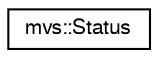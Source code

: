 digraph "Graphical Class Hierarchy"
{
  edge [fontname="FreeSans",fontsize="10",labelfontname="FreeSans",labelfontsize="10"];
  node [fontname="FreeSans",fontsize="10",shape=record];
  rankdir="LR";
  Node0 [label="mvs::Status",height=0.2,width=0.4,color="black", fillcolor="white", style="filled",URL="$structmvs_1_1_status.html"];
}

